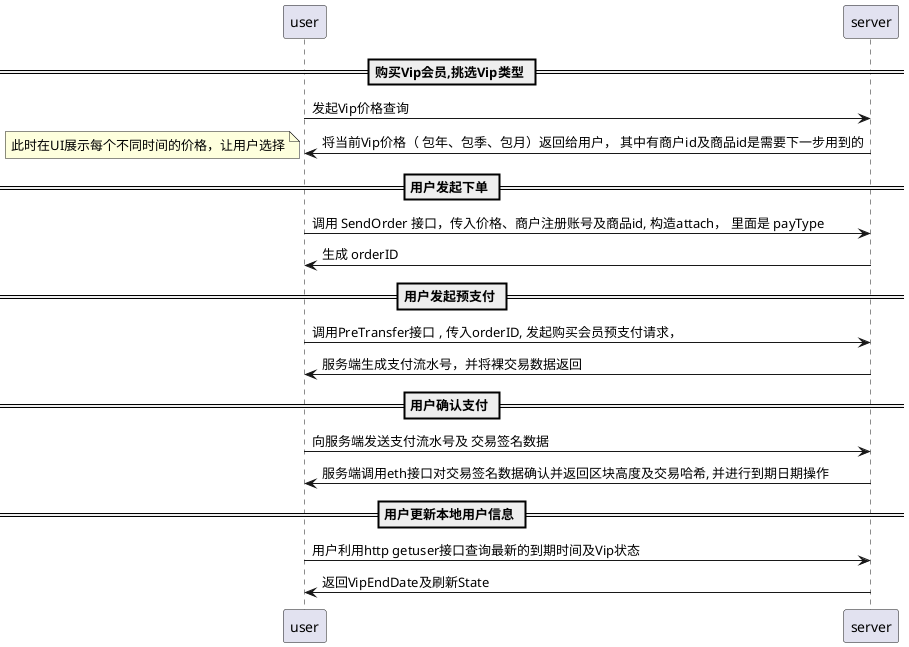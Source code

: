 @startuml

==  购买Vip会员,挑选Vip类型 ==
user -> server : 发起Vip价格查询
server -> user : 将当前Vip价格（ 包年、包季、包月）返回给用户， 其中有商户id及商品id是需要下一步用到的 

note left
此时在UI展示每个不同时间的价格，让用户选择
end note

== 用户发起下单 ==
user -> server : 调用 SendOrder 接口，传入价格、商户注册账号及商品id, 构造attach， 里面是 payType
server ->user : 生成 orderID

== 用户发起预支付 ==
user -> server : 调用PreTransfer接口 , 传入orderID, 发起购买会员预支付请求，
server ->user : 服务端生成支付流水号，并将裸交易数据返回

== 用户确认支付 ==
user -> server : 向服务端发送支付流水号及 交易签名数据
server ->user : 服务端调用eth接口对交易签名数据确认并返回区块高度及交易哈希, 并进行到期日期操作 

== 用户更新本地用户信息 ==
user -> server : 用户利用http getuser接口查询最新的到期时间及Vip状态
server ->user : 返回VipEndDate及刷新State 
@enduml

